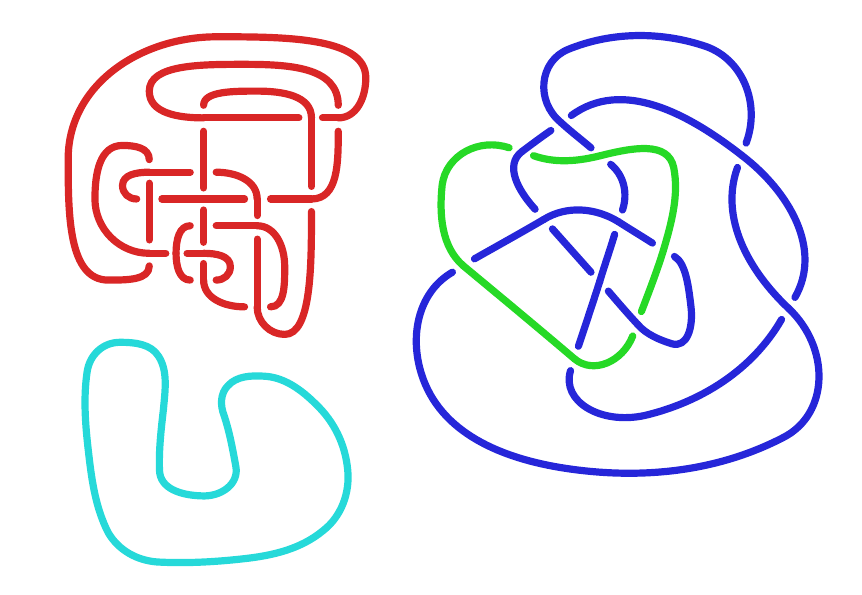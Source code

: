 \definecolor{linkcolor0}{rgb}{0.85, 0.15, 0.15}
\definecolor{linkcolor1}{rgb}{0.15, 0.15, 0.85}
\definecolor{linkcolor2}{rgb}{0.15, 0.85, 0.15}
\definecolor{linkcolor3}{rgb}{0.15, 0.85, 0.85}
\begin{tikzpicture}[line width=2.6, line cap=round, line join=round]
  \begin{scope}[color=linkcolor0]
    \draw (1.85, 5.96) .. controls (1.85, 6.14) and (2.23, 6.14) .. 
          (2.53, 6.14) .. controls (2.86, 6.14) and (3.22, 6.08) .. (3.22, 5.80);
    \draw (3.22, 5.80) .. controls (3.22, 5.51) and (3.22, 5.22) .. (3.22, 4.93);
    \draw (3.22, 4.61) .. controls (3.22, 3.93) and (3.22, 3.05) .. 
          (2.88, 3.05) .. controls (2.69, 3.05) and (2.53, 3.21) .. (2.53, 3.40);
    \draw (2.53, 3.40) .. controls (2.53, 3.69) and (2.53, 3.97) .. (2.53, 4.26);
    \draw (2.53, 4.56) .. controls (2.53, 4.63) and (2.53, 4.70) .. (2.53, 4.77);
    \draw (2.53, 4.77) .. controls (2.53, 5.00) and (2.27, 5.11) .. (2.01, 5.11);
    \draw (1.68, 5.11) .. controls (1.51, 5.11) and (1.33, 5.11) .. (1.16, 5.11);
    \draw (1.16, 5.11) .. controls (1.00, 5.11) and (0.82, 5.08) .. 
          (0.82, 4.94) .. controls (0.82, 4.84) and (0.90, 4.77) .. (1.00, 4.77);
    \draw (1.32, 4.77) .. controls (1.50, 4.77) and (1.67, 4.77) .. (1.85, 4.77);
    \draw (1.85, 4.77) .. controls (2.02, 4.77) and (2.20, 4.77) .. (2.37, 4.77);
    \draw (2.70, 4.77) .. controls (2.87, 4.77) and (3.05, 4.77) .. (3.22, 4.77);
    \draw (3.22, 4.77) .. controls (3.56, 4.77) and (3.56, 5.23) .. (3.56, 5.63);
    \draw (3.56, 5.96) .. controls (3.56, 6.45) and (2.93, 6.48) .. 
          (2.36, 6.48) .. controls (1.82, 6.48) and (1.16, 6.48) .. 
          (1.16, 6.14) .. controls (1.16, 5.86) and (1.52, 5.80) .. (1.85, 5.80);
    \draw (1.85, 5.80) .. controls (2.25, 5.80) and (2.65, 5.80) .. (3.06, 5.80);
    \draw (3.36, 5.80) .. controls (3.43, 5.80) and (3.50, 5.80) .. (3.56, 5.80);
    \draw (3.56, 5.80) .. controls (3.79, 5.80) and (3.91, 6.05) .. 
          (3.91, 6.31) .. controls (3.91, 6.83) and (2.86, 6.83) .. 
          (2.02, 6.83) .. controls (1.03, 6.83) and (0.13, 6.21) .. 
          (0.13, 5.28) .. controls (0.13, 4.58) and (0.13, 3.74) .. 
          (0.64, 3.74) .. controls (0.88, 3.74) and (1.16, 3.74) .. (1.16, 3.92);
    \draw (1.16, 4.25) .. controls (1.16, 4.42) and (1.16, 4.59) .. (1.16, 4.77);
    \draw (1.16, 4.77) .. controls (1.16, 4.84) and (1.16, 4.91) .. (1.16, 4.97);
    \draw (1.16, 5.27) .. controls (1.16, 5.42) and (0.98, 5.45) .. 
          (0.82, 5.45) .. controls (0.53, 5.45) and (0.47, 5.10) .. 
          (0.47, 4.77) .. controls (0.47, 4.39) and (0.78, 4.08) .. (1.16, 4.08);
    \draw (1.16, 4.08) .. controls (1.23, 4.08) and (1.30, 4.08) .. (1.37, 4.08);
    \draw (1.64, 4.08) .. controls (1.71, 4.08) and (1.78, 4.08) .. (1.85, 4.08);
    \draw (1.85, 4.08) .. controls (2.01, 4.08) and (2.19, 4.05) .. 
          (2.19, 3.91) .. controls (2.19, 3.81) and (2.11, 3.74) .. (2.01, 3.74);
    \draw (1.68, 3.74) .. controls (1.54, 3.74) and (1.50, 3.92) .. (1.50, 4.08);
    \draw (1.50, 4.08) .. controls (1.50, 4.25) and (1.54, 4.43) .. (1.68, 4.43);
    \draw (2.01, 4.43) .. controls (2.18, 4.43) and (2.36, 4.43) .. (2.53, 4.43);
    \draw (2.53, 4.43) .. controls (2.76, 4.43) and (2.88, 4.17) .. 
          (2.88, 3.91) .. controls (2.88, 3.68) and (2.88, 3.40) .. (2.70, 3.40);
    \draw (2.37, 3.40) .. controls (2.11, 3.40) and (1.85, 3.51) .. (1.85, 3.74);
    \draw (1.85, 3.74) .. controls (1.85, 3.81) and (1.85, 3.88) .. (1.85, 3.95);
    \draw (1.85, 4.22) .. controls (1.85, 4.29) and (1.85, 4.36) .. (1.85, 4.43);
    \draw (1.85, 4.43) .. controls (1.85, 4.49) and (1.85, 4.56) .. (1.85, 4.63);
    \draw (1.85, 4.91) .. controls (1.85, 4.97) and (1.85, 5.04) .. (1.85, 5.11);
    \draw (1.85, 5.11) .. controls (1.85, 5.29) and (1.85, 5.46) .. (1.85, 5.63);
  \end{scope}
  \begin{scope}[color=linkcolor1]
    \draw (7.83, 4.04) .. controls (7.98, 3.95) and (8.01, 3.64) .. 
          (8.04, 3.40) .. controls (8.07, 3.13) and (7.99, 2.88) .. 
          (7.80, 2.93) .. controls (7.64, 2.98) and (7.47, 3.05) .. (7.36, 3.18);
    \draw (7.36, 3.18) .. controls (7.23, 3.32) and (7.11, 3.46) .. (6.99, 3.60);
    \draw (6.77, 3.84) .. controls (6.61, 4.02) and (6.44, 4.21) .. (6.28, 4.39);
    \draw (6.06, 4.64) .. controls (5.84, 4.88) and (5.67, 5.20) .. (5.89, 5.37);
    \draw (5.89, 5.37) .. controls (6.01, 5.46) and (6.13, 5.55) .. (6.26, 5.64);
    \draw (6.52, 5.83) .. controls (7.17, 6.31) and (8.01, 5.85) .. (8.69, 5.32);
    \draw (8.69, 5.32) .. controls (9.29, 4.86) and (9.71, 4.13) .. (9.36, 3.52);
    \draw (9.19, 3.24) .. controls (8.82, 2.60) and (8.17, 2.19) .. 
          (7.45, 2.02) .. controls (6.89, 1.90) and (6.39, 2.20) .. (6.51, 2.59);
    \draw (6.61, 2.90) .. controls (6.70, 3.17) and (6.79, 3.44) .. (6.88, 3.72);
    \draw (6.88, 3.72) .. controls (6.94, 3.92) and (7.01, 4.12) .. (7.07, 4.32);
    \draw (7.17, 4.63) .. controls (7.24, 4.84) and (7.19, 5.07) .. (7.02, 5.21);
    \draw (6.77, 5.42) .. controls (6.64, 5.53) and (6.51, 5.63) .. (6.39, 5.74);
    \draw (6.39, 5.74) .. controls (6.06, 6.01) and (6.11, 6.52) .. 
          (6.48, 6.67) .. controls (7.02, 6.89) and (7.63, 6.90) .. 
          (8.19, 6.72) .. controls (8.69, 6.57) and (8.93, 5.99) .. (8.74, 5.48);
    \draw (8.63, 5.17) .. controls (8.40, 4.53) and (8.77, 3.86) .. (9.28, 3.38);
    \draw (9.28, 3.38) .. controls (9.81, 2.88) and (9.80, 2.04) .. 
          (9.21, 1.74) .. controls (8.38, 1.31) and (7.44, 1.21) .. 
          (6.51, 1.34) .. controls (5.72, 1.45) and (4.91, 1.75) .. 
          (4.64, 2.48) .. controls (4.45, 2.99) and (4.56, 3.58) .. (5.01, 3.84);
    \draw (5.29, 4.01) .. controls (5.59, 4.18) and (5.88, 4.34) .. (6.17, 4.51);
    \draw (6.17, 4.51) .. controls (6.46, 4.69) and (6.83, 4.66) .. (7.12, 4.48);
    \draw (7.12, 4.48) .. controls (7.26, 4.39) and (7.41, 4.30) .. (7.55, 4.21);
  \end{scope}
  \begin{scope}[color=linkcolor2]
    \draw (5.73, 5.42) .. controls (5.35, 5.55) and (4.93, 5.33) .. 
          (4.88, 4.95) .. controls (4.84, 4.57) and (4.87, 4.16) .. (5.15, 3.92);
    \draw (5.15, 3.92) .. controls (5.62, 3.53) and (6.09, 3.14) .. (6.56, 2.74);
    \draw (6.56, 2.74) .. controls (6.80, 2.54) and (7.17, 2.70) .. (7.30, 3.03);
    \draw (7.41, 3.34) .. controls (7.51, 3.60) and (7.61, 3.86) .. (7.69, 4.12);
    \draw (7.69, 4.12) .. controls (7.79, 4.46) and (7.89, 4.82) .. 
          (7.82, 5.17) .. controls (7.75, 5.51) and (7.29, 5.42) .. (6.89, 5.32);
    \draw (6.89, 5.32) .. controls (6.61, 5.25) and (6.32, 5.22) .. (6.04, 5.32);
  \end{scope}
  \begin{scope}[color=linkcolor3]
    \draw (0.39, 1.54) .. controls (0.35, 1.88) and (0.32, 2.23) .. 
          (0.37, 2.57) .. controls (0.40, 2.79) and (0.57, 2.95) .. 
          (0.79, 2.95) .. controls (0.98, 2.95) and (1.18, 2.93) .. 
          (1.28, 2.77) .. controls (1.40, 2.58) and (1.36, 2.33) .. 
          (1.34, 2.10) .. controls (1.31, 1.84) and (1.28, 1.58) .. 
          (1.29, 1.32) .. controls (1.30, 1.09) and (1.56, 1.01) .. 
          (1.81, 1.00) .. controls (2.07, 0.98) and (2.30, 1.15) .. 
          (2.26, 1.37) .. controls (2.22, 1.59) and (2.18, 1.81) .. 
          (2.11, 2.02) .. controls (2.06, 2.15) and (2.06, 2.30) .. 
          (2.16, 2.40) .. controls (2.27, 2.52) and (2.45, 2.53) .. 
          (2.61, 2.52) .. controls (2.87, 2.51) and (3.09, 2.35) .. 
          (3.28, 2.16) .. controls (3.51, 1.94) and (3.65, 1.65) .. 
          (3.68, 1.33) .. controls (3.71, 1.04) and (3.60, 0.74) .. 
          (3.37, 0.56) .. controls (3.08, 0.32) and (2.72, 0.24) .. 
          (2.35, 0.20) .. controls (1.99, 0.16) and (1.62, 0.14) .. 
          (1.26, 0.16) .. controls (1.00, 0.18) and (0.77, 0.31) .. 
          (0.64, 0.53) .. controls (0.48, 0.84) and (0.43, 1.19) .. 
          (0.39, 1.54) .. controls (0.39, 1.54) and (0.39, 1.54) .. (0.39, 1.54);
  \end{scope}
\end{tikzpicture}
